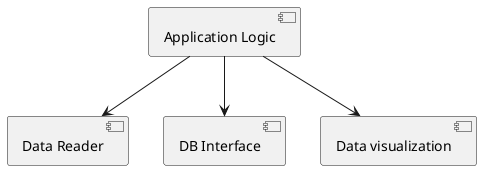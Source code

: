 @startuml Bahama Mama Telemetry Evaluation Components

[Data Reader] as reader
[DB Interface] as db_if
[Data visualization] as visualizer
[Application Logic] as app_logic


app_logic -d-> visualizer
app_logic -d-> reader

app_logic --> db_if
@enduml